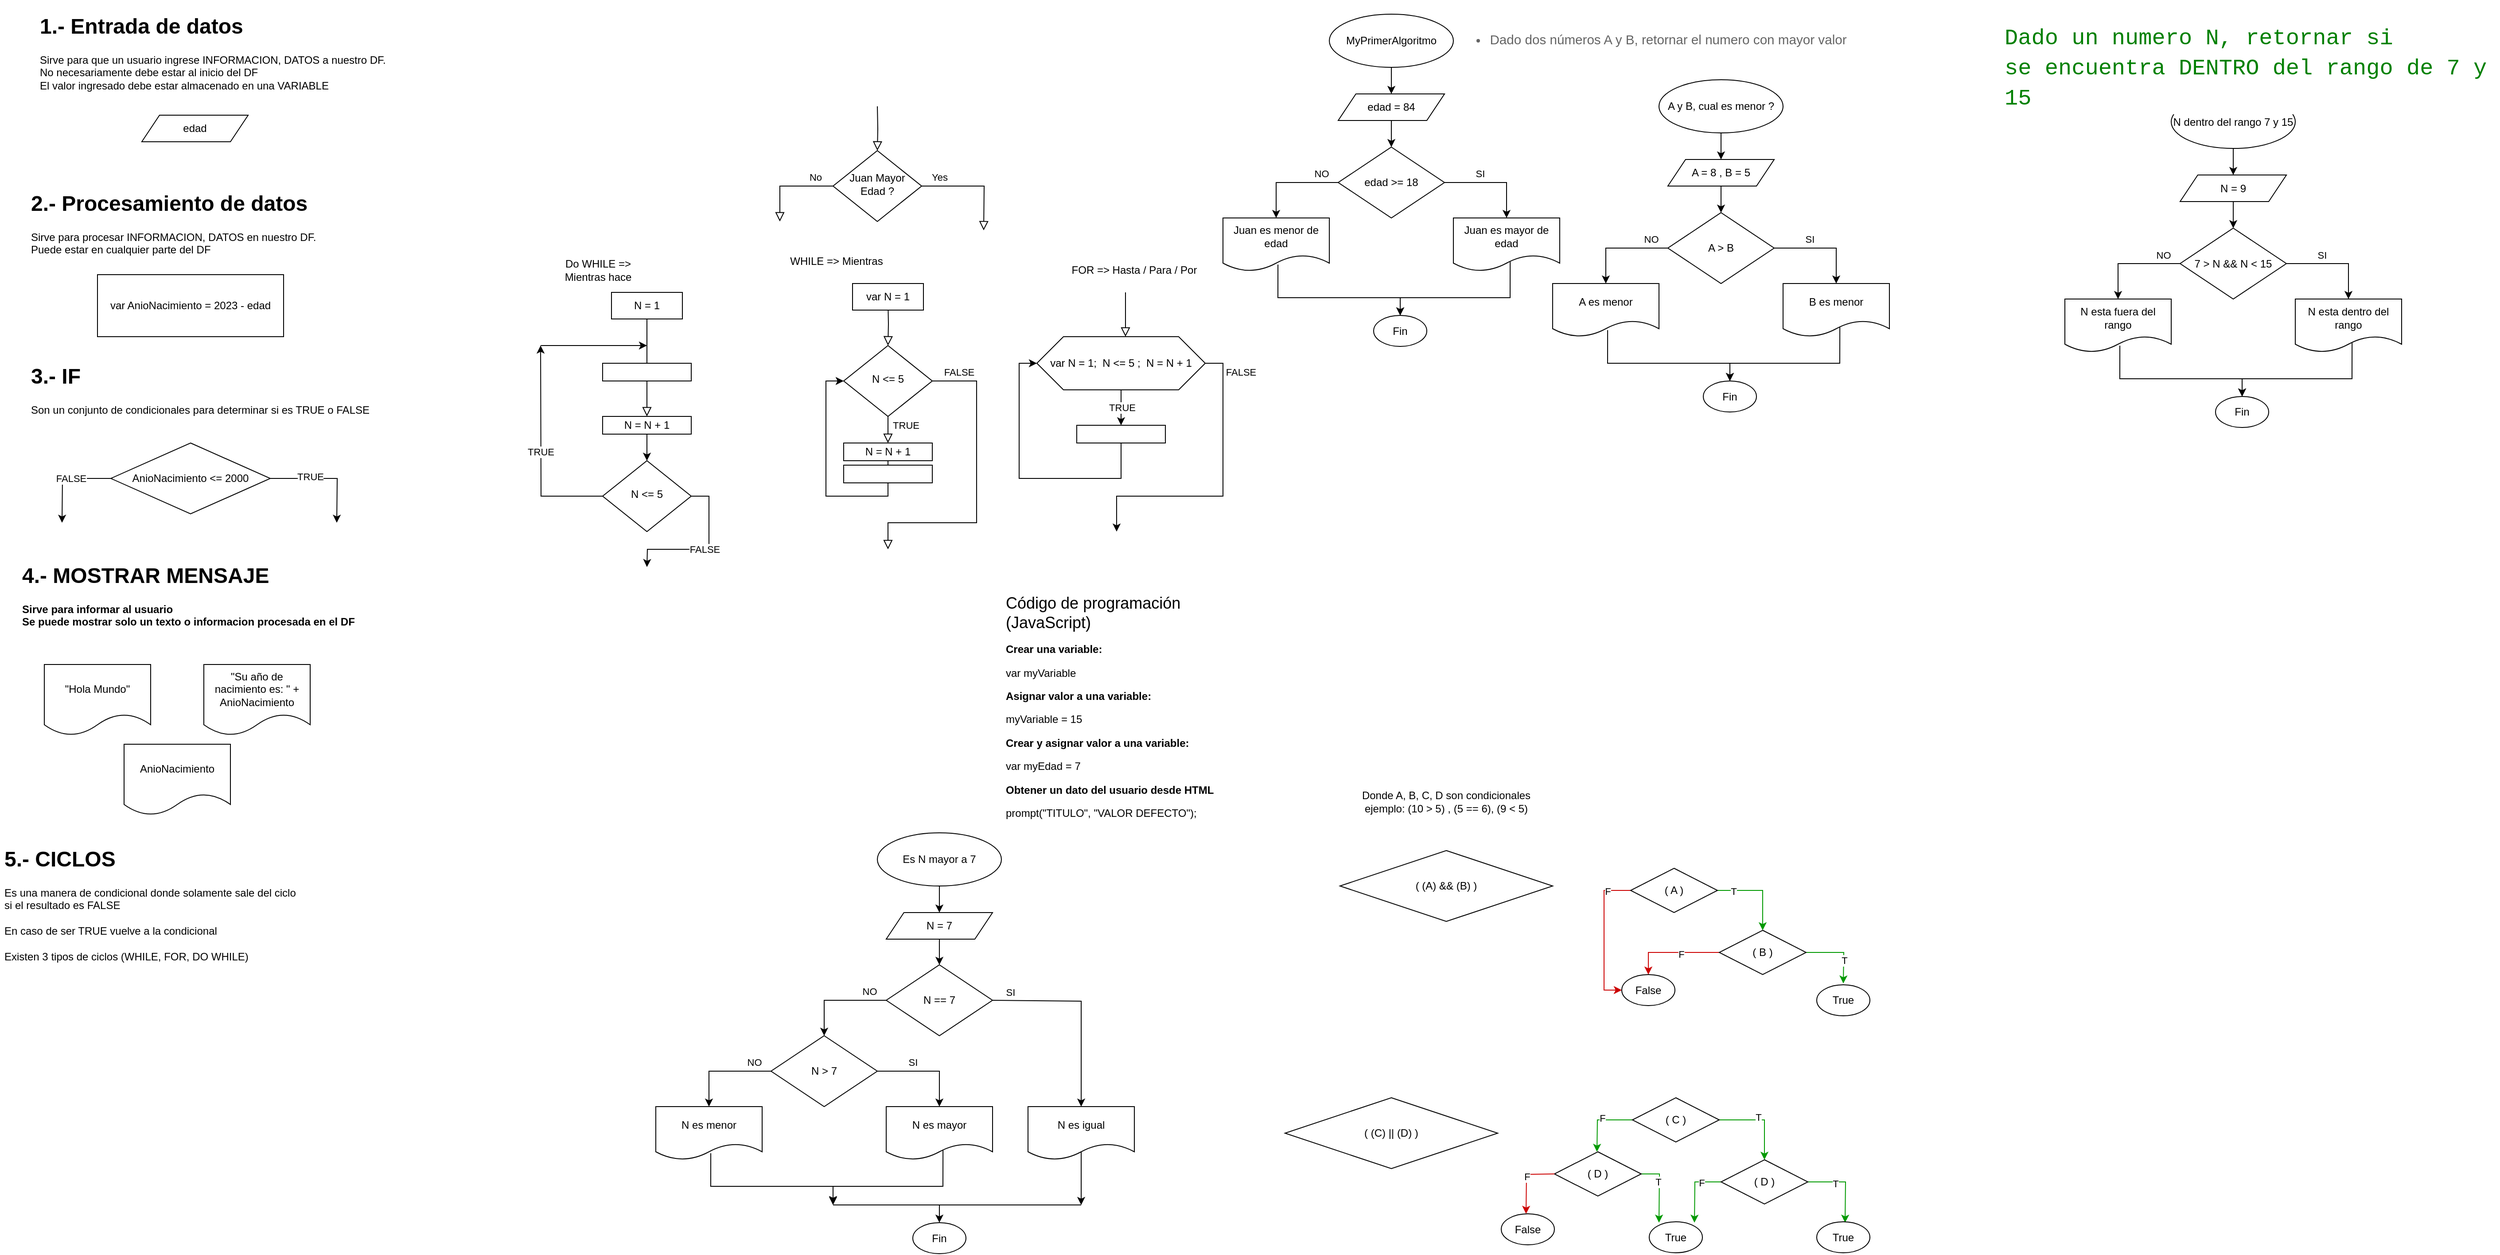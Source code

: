 <mxfile version="21.3.0" type="device">
  <diagram id="C5RBs43oDa-KdzZeNtuy" name="Page-1">
    <mxGraphModel dx="1510" dy="357" grid="1" gridSize="10" guides="1" tooltips="1" connect="1" arrows="1" fold="1" page="1" pageScale="1" pageWidth="827" pageHeight="1169" math="0" shadow="0">
      <root>
        <mxCell id="WIyWlLk6GJQsqaUBKTNV-0" />
        <mxCell id="WIyWlLk6GJQsqaUBKTNV-1" parent="WIyWlLk6GJQsqaUBKTNV-0" />
        <mxCell id="WIyWlLk6GJQsqaUBKTNV-2" value="" style="rounded=0;html=1;jettySize=auto;orthogonalLoop=1;fontSize=11;endArrow=block;endFill=0;endSize=8;strokeWidth=1;shadow=0;labelBackgroundColor=none;edgeStyle=orthogonalEdgeStyle;" parent="WIyWlLk6GJQsqaUBKTNV-1" target="WIyWlLk6GJQsqaUBKTNV-6" edge="1">
          <mxGeometry relative="1" as="geometry">
            <mxPoint x="220" y="120" as="sourcePoint" />
          </mxGeometry>
        </mxCell>
        <mxCell id="WIyWlLk6GJQsqaUBKTNV-4" value="Yes" style="rounded=0;html=1;jettySize=auto;orthogonalLoop=1;fontSize=11;endArrow=block;endFill=0;endSize=8;strokeWidth=1;shadow=0;labelBackgroundColor=none;edgeStyle=orthogonalEdgeStyle;exitX=1;exitY=0.5;exitDx=0;exitDy=0;" parent="WIyWlLk6GJQsqaUBKTNV-1" source="WIyWlLk6GJQsqaUBKTNV-6" edge="1">
          <mxGeometry x="-0.667" y="10" relative="1" as="geometry">
            <mxPoint as="offset" />
            <mxPoint x="340" y="260" as="targetPoint" />
          </mxGeometry>
        </mxCell>
        <mxCell id="WIyWlLk6GJQsqaUBKTNV-5" value="No" style="edgeStyle=orthogonalEdgeStyle;rounded=0;html=1;jettySize=auto;orthogonalLoop=1;fontSize=11;endArrow=block;endFill=0;endSize=8;strokeWidth=1;shadow=0;labelBackgroundColor=none;exitX=0;exitY=0.5;exitDx=0;exitDy=0;" parent="WIyWlLk6GJQsqaUBKTNV-1" source="WIyWlLk6GJQsqaUBKTNV-6" edge="1">
          <mxGeometry x="-0.6" y="-10" relative="1" as="geometry">
            <mxPoint as="offset" />
            <mxPoint x="110" y="250" as="targetPoint" />
            <Array as="points">
              <mxPoint x="110" y="210" />
            </Array>
          </mxGeometry>
        </mxCell>
        <mxCell id="WIyWlLk6GJQsqaUBKTNV-6" value="Juan Mayor Edad ?" style="rhombus;whiteSpace=wrap;html=1;shadow=0;fontFamily=Helvetica;fontSize=12;align=center;strokeWidth=1;spacing=6;spacingTop=-4;" parent="WIyWlLk6GJQsqaUBKTNV-1" vertex="1">
          <mxGeometry x="170" y="170" width="100" height="80" as="geometry" />
        </mxCell>
        <mxCell id="kqXpHvsoE8UMwP2wKko4-0" value="" style="rounded=0;html=1;jettySize=auto;orthogonalLoop=1;fontSize=11;endArrow=block;endFill=0;endSize=8;strokeWidth=1;shadow=0;labelBackgroundColor=none;edgeStyle=orthogonalEdgeStyle;" parent="WIyWlLk6GJQsqaUBKTNV-1" target="kqXpHvsoE8UMwP2wKko4-3" edge="1">
          <mxGeometry relative="1" as="geometry">
            <mxPoint x="232" y="340" as="sourcePoint" />
          </mxGeometry>
        </mxCell>
        <mxCell id="kqXpHvsoE8UMwP2wKko4-1" value="TRUE" style="rounded=0;html=1;jettySize=auto;orthogonalLoop=1;fontSize=11;endArrow=block;endFill=0;endSize=8;strokeWidth=1;shadow=0;labelBackgroundColor=none;edgeStyle=orthogonalEdgeStyle;exitX=0.5;exitY=1;exitDx=0;exitDy=0;" parent="WIyWlLk6GJQsqaUBKTNV-1" source="kqXpHvsoE8UMwP2wKko4-3" edge="1">
          <mxGeometry x="-0.333" y="20" relative="1" as="geometry">
            <mxPoint as="offset" />
            <mxPoint x="232" y="500" as="targetPoint" />
          </mxGeometry>
        </mxCell>
        <mxCell id="kqXpHvsoE8UMwP2wKko4-2" value="FALSE" style="edgeStyle=orthogonalEdgeStyle;rounded=0;html=1;jettySize=auto;orthogonalLoop=1;fontSize=11;endArrow=block;endFill=0;endSize=8;strokeWidth=1;shadow=0;labelBackgroundColor=none;exitX=1;exitY=0.5;exitDx=0;exitDy=0;" parent="WIyWlLk6GJQsqaUBKTNV-1" source="kqXpHvsoE8UMwP2wKko4-3" edge="1">
          <mxGeometry x="-0.824" y="10" relative="1" as="geometry">
            <mxPoint as="offset" />
            <mxPoint x="232" y="620" as="targetPoint" />
            <Array as="points">
              <mxPoint x="332" y="430" />
              <mxPoint x="332" y="590" />
            </Array>
          </mxGeometry>
        </mxCell>
        <mxCell id="kqXpHvsoE8UMwP2wKko4-3" value="N &amp;lt;= 5" style="rhombus;whiteSpace=wrap;html=1;shadow=0;fontFamily=Helvetica;fontSize=12;align=center;strokeWidth=1;spacing=6;spacingTop=-4;" parent="WIyWlLk6GJQsqaUBKTNV-1" vertex="1">
          <mxGeometry x="182" y="390" width="100" height="80" as="geometry" />
        </mxCell>
        <mxCell id="kqXpHvsoE8UMwP2wKko4-4" value="WHILE =&amp;gt; Mientras" style="text;html=1;strokeColor=none;fillColor=none;align=center;verticalAlign=middle;whiteSpace=wrap;rounded=0;" parent="WIyWlLk6GJQsqaUBKTNV-1" vertex="1">
          <mxGeometry x="119" y="280" width="110" height="30" as="geometry" />
        </mxCell>
        <mxCell id="kqXpHvsoE8UMwP2wKko4-5" value="var N = 1" style="rounded=0;whiteSpace=wrap;html=1;" parent="WIyWlLk6GJQsqaUBKTNV-1" vertex="1">
          <mxGeometry x="192" y="320" width="80" height="30" as="geometry" />
        </mxCell>
        <mxCell id="kqXpHvsoE8UMwP2wKko4-6" value="N = N + 1" style="rounded=0;whiteSpace=wrap;html=1;" parent="WIyWlLk6GJQsqaUBKTNV-1" vertex="1">
          <mxGeometry x="182" y="500" width="100" height="20" as="geometry" />
        </mxCell>
        <mxCell id="kqXpHvsoE8UMwP2wKko4-7" value="" style="endArrow=classic;html=1;rounded=0;entryX=0;entryY=0.5;entryDx=0;entryDy=0;exitX=0.5;exitY=1;exitDx=0;exitDy=0;" parent="WIyWlLk6GJQsqaUBKTNV-1" source="kqXpHvsoE8UMwP2wKko4-6" target="kqXpHvsoE8UMwP2wKko4-3" edge="1">
          <mxGeometry width="50" height="50" relative="1" as="geometry">
            <mxPoint x="112" y="490" as="sourcePoint" />
            <mxPoint x="162" y="440" as="targetPoint" />
            <Array as="points">
              <mxPoint x="232" y="560" />
              <mxPoint x="162" y="560" />
              <mxPoint x="162" y="430" />
            </Array>
          </mxGeometry>
        </mxCell>
        <mxCell id="eGexQ9hGrsoE49bzwN03-1" value="MyPrimerAlgoritmo" style="ellipse;whiteSpace=wrap;html=1;" parent="WIyWlLk6GJQsqaUBKTNV-1" vertex="1">
          <mxGeometry x="730" y="16" width="140" height="60" as="geometry" />
        </mxCell>
        <mxCell id="eGexQ9hGrsoE49bzwN03-2" value="Fin" style="ellipse;whiteSpace=wrap;html=1;" parent="WIyWlLk6GJQsqaUBKTNV-1" vertex="1">
          <mxGeometry x="780" y="356" width="60" height="35" as="geometry" />
        </mxCell>
        <mxCell id="eGexQ9hGrsoE49bzwN03-3" value="edad = 84" style="shape=parallelogram;perimeter=parallelogramPerimeter;whiteSpace=wrap;html=1;fixedSize=1;" parent="WIyWlLk6GJQsqaUBKTNV-1" vertex="1">
          <mxGeometry x="740" y="106" width="120" height="30" as="geometry" />
        </mxCell>
        <mxCell id="eGexQ9hGrsoE49bzwN03-4" value="edad &amp;gt;= 18" style="rhombus;whiteSpace=wrap;html=1;" parent="WIyWlLk6GJQsqaUBKTNV-1" vertex="1">
          <mxGeometry x="740" y="166" width="120" height="80" as="geometry" />
        </mxCell>
        <mxCell id="eGexQ9hGrsoE49bzwN03-5" value="Juan es mayor de edad" style="shape=document;whiteSpace=wrap;html=1;boundedLbl=1;" parent="WIyWlLk6GJQsqaUBKTNV-1" vertex="1">
          <mxGeometry x="870" y="246" width="120" height="60" as="geometry" />
        </mxCell>
        <mxCell id="eGexQ9hGrsoE49bzwN03-6" value="Juan es menor de edad" style="shape=document;whiteSpace=wrap;html=1;boundedLbl=1;" parent="WIyWlLk6GJQsqaUBKTNV-1" vertex="1">
          <mxGeometry x="610" y="246" width="120" height="60" as="geometry" />
        </mxCell>
        <mxCell id="eGexQ9hGrsoE49bzwN03-7" value="" style="endArrow=classic;html=1;rounded=0;exitX=0.5;exitY=1;exitDx=0;exitDy=0;entryX=0.5;entryY=0;entryDx=0;entryDy=0;" parent="WIyWlLk6GJQsqaUBKTNV-1" source="eGexQ9hGrsoE49bzwN03-1" target="eGexQ9hGrsoE49bzwN03-3" edge="1">
          <mxGeometry width="50" height="50" relative="1" as="geometry">
            <mxPoint x="780" y="206" as="sourcePoint" />
            <mxPoint x="830" y="156" as="targetPoint" />
          </mxGeometry>
        </mxCell>
        <mxCell id="eGexQ9hGrsoE49bzwN03-8" value="" style="endArrow=classic;html=1;rounded=0;exitX=0.5;exitY=1;exitDx=0;exitDy=0;entryX=0.5;entryY=0;entryDx=0;entryDy=0;" parent="WIyWlLk6GJQsqaUBKTNV-1" source="eGexQ9hGrsoE49bzwN03-3" target="eGexQ9hGrsoE49bzwN03-4" edge="1">
          <mxGeometry width="50" height="50" relative="1" as="geometry">
            <mxPoint x="790" y="146" as="sourcePoint" />
            <mxPoint x="790" y="176" as="targetPoint" />
          </mxGeometry>
        </mxCell>
        <mxCell id="eGexQ9hGrsoE49bzwN03-9" value="" style="endArrow=classic;html=1;rounded=0;exitX=1;exitY=0.5;exitDx=0;exitDy=0;entryX=0.5;entryY=0;entryDx=0;entryDy=0;" parent="WIyWlLk6GJQsqaUBKTNV-1" source="eGexQ9hGrsoE49bzwN03-4" target="eGexQ9hGrsoE49bzwN03-5" edge="1">
          <mxGeometry width="50" height="50" relative="1" as="geometry">
            <mxPoint x="810" y="146" as="sourcePoint" />
            <mxPoint x="810" y="176" as="targetPoint" />
            <Array as="points">
              <mxPoint x="930" y="206" />
            </Array>
          </mxGeometry>
        </mxCell>
        <mxCell id="eGexQ9hGrsoE49bzwN03-16" value="SI" style="edgeLabel;html=1;align=center;verticalAlign=middle;resizable=0;points=[];" parent="eGexQ9hGrsoE49bzwN03-9" vertex="1" connectable="0">
          <mxGeometry x="-0.161" y="3" relative="1" as="geometry">
            <mxPoint x="-6" y="-7" as="offset" />
          </mxGeometry>
        </mxCell>
        <mxCell id="eGexQ9hGrsoE49bzwN03-10" value="" style="endArrow=classic;html=1;rounded=0;exitX=0;exitY=0.5;exitDx=0;exitDy=0;entryX=0.5;entryY=0;entryDx=0;entryDy=0;" parent="WIyWlLk6GJQsqaUBKTNV-1" source="eGexQ9hGrsoE49bzwN03-4" target="eGexQ9hGrsoE49bzwN03-6" edge="1">
          <mxGeometry width="50" height="50" relative="1" as="geometry">
            <mxPoint x="870" y="216" as="sourcePoint" />
            <mxPoint x="940" y="256" as="targetPoint" />
            <Array as="points">
              <mxPoint x="670" y="206" />
            </Array>
          </mxGeometry>
        </mxCell>
        <mxCell id="eGexQ9hGrsoE49bzwN03-17" value="NO" style="edgeLabel;html=1;align=center;verticalAlign=middle;resizable=0;points=[];" parent="eGexQ9hGrsoE49bzwN03-10" vertex="1" connectable="0">
          <mxGeometry x="-0.551" y="-1" relative="1" as="geometry">
            <mxPoint x="5" y="-9" as="offset" />
          </mxGeometry>
        </mxCell>
        <mxCell id="eGexQ9hGrsoE49bzwN03-12" value="" style="endArrow=classic;html=1;rounded=0;exitX=0.534;exitY=0.821;exitDx=0;exitDy=0;entryX=0.5;entryY=0;entryDx=0;entryDy=0;exitPerimeter=0;" parent="WIyWlLk6GJQsqaUBKTNV-1" source="eGexQ9hGrsoE49bzwN03-5" target="eGexQ9hGrsoE49bzwN03-2" edge="1">
          <mxGeometry width="50" height="50" relative="1" as="geometry">
            <mxPoint x="810" y="146" as="sourcePoint" />
            <mxPoint x="810" y="176" as="targetPoint" />
            <Array as="points">
              <mxPoint x="934" y="336" />
              <mxPoint x="810" y="336" />
            </Array>
          </mxGeometry>
        </mxCell>
        <mxCell id="eGexQ9hGrsoE49bzwN03-13" value="" style="endArrow=classic;html=1;rounded=0;exitX=0.517;exitY=0.878;exitDx=0;exitDy=0;exitPerimeter=0;" parent="WIyWlLk6GJQsqaUBKTNV-1" source="eGexQ9hGrsoE49bzwN03-6" edge="1">
          <mxGeometry width="50" height="50" relative="1" as="geometry">
            <mxPoint x="944" y="305" as="sourcePoint" />
            <mxPoint x="810" y="356" as="targetPoint" />
            <Array as="points">
              <mxPoint x="672" y="336" />
              <mxPoint x="810" y="336" />
            </Array>
          </mxGeometry>
        </mxCell>
        <mxCell id="eGexQ9hGrsoE49bzwN03-15" value="&lt;h1&gt;&lt;/h1&gt;&lt;font style=&quot;font-size: 18px;&quot;&gt;Código de programación (JavaScript)&lt;/font&gt;&lt;p&gt;&lt;b&gt;Crear una variable:&amp;nbsp;&lt;/b&gt;&lt;/p&gt;&lt;p&gt;&lt;span style=&quot;&quot;&gt; &lt;/span&gt;var myVariable&lt;br&gt;&lt;/p&gt;&lt;p&gt;&lt;b&gt;Asignar valor a una variable:&lt;/b&gt;&lt;/p&gt;&lt;p&gt;&lt;span style=&quot;&quot;&gt; &lt;/span&gt;myVariable = 15&lt;br&gt;&lt;/p&gt;&lt;p&gt;&lt;b&gt;Crear y asignar valor a una variable:&lt;/b&gt;&lt;/p&gt;&lt;p&gt;&lt;span style=&quot;&quot;&gt; &lt;/span&gt;var myEdad = 7&lt;br&gt;&lt;/p&gt;&lt;p&gt;&lt;b&gt;Obtener un dato del usuario desde HTML&lt;/b&gt;&lt;/p&gt;&lt;p&gt;prompt(&quot;TITULO&quot;, &quot;VALOR DEFECTO&quot;);&lt;br&gt;&lt;/p&gt;&lt;p&gt;&lt;br&gt;&lt;/p&gt;" style="text;html=1;strokeColor=none;fillColor=none;spacing=5;spacingTop=-20;whiteSpace=wrap;overflow=hidden;rounded=0;" parent="WIyWlLk6GJQsqaUBKTNV-1" vertex="1">
          <mxGeometry x="360" y="665" width="290" height="270" as="geometry" />
        </mxCell>
        <mxCell id="oZXsOHt_ufVmkI2i7aqr-0" value="Es N mayor a 7" style="ellipse;whiteSpace=wrap;html=1;" parent="WIyWlLk6GJQsqaUBKTNV-1" vertex="1">
          <mxGeometry x="220" y="940" width="140" height="60" as="geometry" />
        </mxCell>
        <mxCell id="oZXsOHt_ufVmkI2i7aqr-1" value="Fin" style="ellipse;whiteSpace=wrap;html=1;" parent="WIyWlLk6GJQsqaUBKTNV-1" vertex="1">
          <mxGeometry x="260" y="1380" width="60" height="35" as="geometry" />
        </mxCell>
        <mxCell id="oZXsOHt_ufVmkI2i7aqr-2" value="N = 7" style="shape=parallelogram;perimeter=parallelogramPerimeter;whiteSpace=wrap;html=1;fixedSize=1;" parent="WIyWlLk6GJQsqaUBKTNV-1" vertex="1">
          <mxGeometry x="230" y="1030" width="120" height="30" as="geometry" />
        </mxCell>
        <mxCell id="oZXsOHt_ufVmkI2i7aqr-3" value="N &amp;gt; 7" style="rhombus;whiteSpace=wrap;html=1;" parent="WIyWlLk6GJQsqaUBKTNV-1" vertex="1">
          <mxGeometry x="100" y="1169" width="120" height="80" as="geometry" />
        </mxCell>
        <mxCell id="oZXsOHt_ufVmkI2i7aqr-4" value="N es mayor" style="shape=document;whiteSpace=wrap;html=1;boundedLbl=1;" parent="WIyWlLk6GJQsqaUBKTNV-1" vertex="1">
          <mxGeometry x="230" y="1249" width="120" height="60" as="geometry" />
        </mxCell>
        <mxCell id="oZXsOHt_ufVmkI2i7aqr-5" value="N es menor" style="shape=document;whiteSpace=wrap;html=1;boundedLbl=1;" parent="WIyWlLk6GJQsqaUBKTNV-1" vertex="1">
          <mxGeometry x="-30" y="1249" width="120" height="60" as="geometry" />
        </mxCell>
        <mxCell id="oZXsOHt_ufVmkI2i7aqr-6" value="" style="endArrow=classic;html=1;rounded=0;exitX=0.5;exitY=1;exitDx=0;exitDy=0;entryX=0.5;entryY=0;entryDx=0;entryDy=0;" parent="WIyWlLk6GJQsqaUBKTNV-1" source="oZXsOHt_ufVmkI2i7aqr-0" target="oZXsOHt_ufVmkI2i7aqr-2" edge="1">
          <mxGeometry width="50" height="50" relative="1" as="geometry">
            <mxPoint x="270" y="1130" as="sourcePoint" />
            <mxPoint x="320" y="1080" as="targetPoint" />
          </mxGeometry>
        </mxCell>
        <mxCell id="oZXsOHt_ufVmkI2i7aqr-7" value="" style="endArrow=classic;html=1;rounded=0;exitX=0.5;exitY=1;exitDx=0;exitDy=0;entryX=0.5;entryY=0;entryDx=0;entryDy=0;" parent="WIyWlLk6GJQsqaUBKTNV-1" source="oZXsOHt_ufVmkI2i7aqr-2" target="oZXsOHt_ufVmkI2i7aqr-17" edge="1">
          <mxGeometry width="50" height="50" relative="1" as="geometry">
            <mxPoint x="280" y="1070" as="sourcePoint" />
            <mxPoint x="280" y="1100" as="targetPoint" />
          </mxGeometry>
        </mxCell>
        <mxCell id="oZXsOHt_ufVmkI2i7aqr-8" value="" style="endArrow=classic;html=1;rounded=0;exitX=1;exitY=0.5;exitDx=0;exitDy=0;entryX=0.5;entryY=0;entryDx=0;entryDy=0;" parent="WIyWlLk6GJQsqaUBKTNV-1" source="oZXsOHt_ufVmkI2i7aqr-3" target="oZXsOHt_ufVmkI2i7aqr-4" edge="1">
          <mxGeometry width="50" height="50" relative="1" as="geometry">
            <mxPoint x="170" y="1149" as="sourcePoint" />
            <mxPoint x="170" y="1179" as="targetPoint" />
            <Array as="points">
              <mxPoint x="290" y="1209" />
            </Array>
          </mxGeometry>
        </mxCell>
        <mxCell id="oZXsOHt_ufVmkI2i7aqr-9" value="SI" style="edgeLabel;html=1;align=center;verticalAlign=middle;resizable=0;points=[];" parent="oZXsOHt_ufVmkI2i7aqr-8" vertex="1" connectable="0">
          <mxGeometry x="-0.161" y="3" relative="1" as="geometry">
            <mxPoint x="-6" y="-7" as="offset" />
          </mxGeometry>
        </mxCell>
        <mxCell id="oZXsOHt_ufVmkI2i7aqr-10" value="" style="endArrow=classic;html=1;rounded=0;exitX=0;exitY=0.5;exitDx=0;exitDy=0;entryX=0.5;entryY=0;entryDx=0;entryDy=0;" parent="WIyWlLk6GJQsqaUBKTNV-1" source="oZXsOHt_ufVmkI2i7aqr-3" target="oZXsOHt_ufVmkI2i7aqr-5" edge="1">
          <mxGeometry width="50" height="50" relative="1" as="geometry">
            <mxPoint x="230" y="1219" as="sourcePoint" />
            <mxPoint x="300" y="1259" as="targetPoint" />
            <Array as="points">
              <mxPoint x="30" y="1209" />
            </Array>
          </mxGeometry>
        </mxCell>
        <mxCell id="oZXsOHt_ufVmkI2i7aqr-11" value="NO" style="edgeLabel;html=1;align=center;verticalAlign=middle;resizable=0;points=[];" parent="oZXsOHt_ufVmkI2i7aqr-10" vertex="1" connectable="0">
          <mxGeometry x="-0.551" y="-1" relative="1" as="geometry">
            <mxPoint x="5" y="-9" as="offset" />
          </mxGeometry>
        </mxCell>
        <mxCell id="oZXsOHt_ufVmkI2i7aqr-12" value="" style="endArrow=classic;html=1;rounded=0;exitX=0.534;exitY=0.821;exitDx=0;exitDy=0;exitPerimeter=0;" parent="WIyWlLk6GJQsqaUBKTNV-1" source="oZXsOHt_ufVmkI2i7aqr-4" edge="1">
          <mxGeometry width="50" height="50" relative="1" as="geometry">
            <mxPoint x="170" y="1149" as="sourcePoint" />
            <mxPoint x="170" y="1360" as="targetPoint" />
            <Array as="points">
              <mxPoint x="294" y="1339" />
              <mxPoint x="170" y="1339" />
            </Array>
          </mxGeometry>
        </mxCell>
        <mxCell id="oZXsOHt_ufVmkI2i7aqr-13" value="" style="endArrow=classic;html=1;rounded=0;exitX=0.517;exitY=0.878;exitDx=0;exitDy=0;exitPerimeter=0;" parent="WIyWlLk6GJQsqaUBKTNV-1" source="oZXsOHt_ufVmkI2i7aqr-5" edge="1">
          <mxGeometry width="50" height="50" relative="1" as="geometry">
            <mxPoint x="304" y="1308" as="sourcePoint" />
            <mxPoint x="170" y="1359" as="targetPoint" />
            <Array as="points">
              <mxPoint x="32" y="1339" />
              <mxPoint x="170" y="1339" />
            </Array>
          </mxGeometry>
        </mxCell>
        <mxCell id="oZXsOHt_ufVmkI2i7aqr-17" value="N == 7" style="rhombus;whiteSpace=wrap;html=1;" parent="WIyWlLk6GJQsqaUBKTNV-1" vertex="1">
          <mxGeometry x="230" y="1089" width="120" height="80" as="geometry" />
        </mxCell>
        <mxCell id="oZXsOHt_ufVmkI2i7aqr-18" value="" style="endArrow=classic;html=1;rounded=0;exitX=1;exitY=0.5;exitDx=0;exitDy=0;entryX=0.5;entryY=0;entryDx=0;entryDy=0;" parent="WIyWlLk6GJQsqaUBKTNV-1" source="oZXsOHt_ufVmkI2i7aqr-17" target="oZXsOHt_ufVmkI2i7aqr-22" edge="1">
          <mxGeometry width="50" height="50" relative="1" as="geometry">
            <mxPoint x="300" y="1069" as="sourcePoint" />
            <mxPoint x="430" y="1150" as="targetPoint" />
            <Array as="points">
              <mxPoint x="450" y="1130" />
            </Array>
          </mxGeometry>
        </mxCell>
        <mxCell id="oZXsOHt_ufVmkI2i7aqr-19" value="SI" style="edgeLabel;html=1;align=center;verticalAlign=middle;resizable=0;points=[];" parent="oZXsOHt_ufVmkI2i7aqr-18" vertex="1" connectable="0">
          <mxGeometry x="-0.161" y="3" relative="1" as="geometry">
            <mxPoint x="-72" y="-7" as="offset" />
          </mxGeometry>
        </mxCell>
        <mxCell id="oZXsOHt_ufVmkI2i7aqr-20" value="" style="endArrow=classic;html=1;rounded=0;exitX=0;exitY=0.5;exitDx=0;exitDy=0;entryX=0.5;entryY=0;entryDx=0;entryDy=0;" parent="WIyWlLk6GJQsqaUBKTNV-1" source="oZXsOHt_ufVmkI2i7aqr-17" target="oZXsOHt_ufVmkI2i7aqr-3" edge="1">
          <mxGeometry width="50" height="50" relative="1" as="geometry">
            <mxPoint x="360" y="1139" as="sourcePoint" />
            <mxPoint x="160" y="1169" as="targetPoint" />
            <Array as="points">
              <mxPoint x="160" y="1129" />
            </Array>
          </mxGeometry>
        </mxCell>
        <mxCell id="oZXsOHt_ufVmkI2i7aqr-21" value="NO" style="edgeLabel;html=1;align=center;verticalAlign=middle;resizable=0;points=[];" parent="oZXsOHt_ufVmkI2i7aqr-20" vertex="1" connectable="0">
          <mxGeometry x="-0.551" y="-1" relative="1" as="geometry">
            <mxPoint x="5" y="-9" as="offset" />
          </mxGeometry>
        </mxCell>
        <mxCell id="oZXsOHt_ufVmkI2i7aqr-22" value="N es igual" style="shape=document;whiteSpace=wrap;html=1;boundedLbl=1;" parent="WIyWlLk6GJQsqaUBKTNV-1" vertex="1">
          <mxGeometry x="390" y="1249" width="120" height="60" as="geometry" />
        </mxCell>
        <mxCell id="oZXsOHt_ufVmkI2i7aqr-23" value="" style="endArrow=classic;html=1;rounded=0;" parent="WIyWlLk6GJQsqaUBKTNV-1" edge="1">
          <mxGeometry width="50" height="50" relative="1" as="geometry">
            <mxPoint x="450" y="1300" as="sourcePoint" />
            <mxPoint x="450" y="1360" as="targetPoint" />
          </mxGeometry>
        </mxCell>
        <mxCell id="oZXsOHt_ufVmkI2i7aqr-24" value="" style="endArrow=classic;html=1;rounded=0;entryX=0.5;entryY=0;entryDx=0;entryDy=0;" parent="WIyWlLk6GJQsqaUBKTNV-1" target="oZXsOHt_ufVmkI2i7aqr-1" edge="1">
          <mxGeometry width="50" height="50" relative="1" as="geometry">
            <mxPoint x="290" y="1360" as="sourcePoint" />
            <mxPoint x="400" y="1270" as="targetPoint" />
          </mxGeometry>
        </mxCell>
        <mxCell id="oZXsOHt_ufVmkI2i7aqr-25" value="" style="endArrow=none;html=1;rounded=0;" parent="WIyWlLk6GJQsqaUBKTNV-1" edge="1">
          <mxGeometry width="50" height="50" relative="1" as="geometry">
            <mxPoint x="170" y="1360" as="sourcePoint" />
            <mxPoint x="450" y="1360" as="targetPoint" />
          </mxGeometry>
        </mxCell>
        <mxCell id="oZXsOHt_ufVmkI2i7aqr-26" value="&lt;ul style=&quot;box-sizing: border-box; margin-top: 0px; margin-bottom: 1rem; padding-left: 1rem; margin-inline-start: 0.2rem; color: rgb(101, 101, 101); font-family: &amp;quot;Century Gothic&amp;quot;, Arial, Helvetica, sans-serif; font-size: 14.829px; font-style: normal; font-variant-ligatures: normal; font-variant-caps: normal; font-weight: 400; letter-spacing: normal; orphans: 2; text-align: left; text-indent: 0px; text-transform: none; widows: 2; word-spacing: 0px; -webkit-text-stroke-width: 0px; background-color: rgb(255, 255, 255); text-decoration-thickness: initial; text-decoration-style: initial; text-decoration-color: initial;&quot; id=&quot;yui_3_17_2_1_1683240834275_38&quot;&gt;&lt;li style=&quot;box-sizing: border-box;&quot;&gt;Dado dos números A y B, retornar el numero con mayor valor&lt;/li&gt;&lt;/ul&gt;" style="text;whiteSpace=wrap;html=1;" parent="WIyWlLk6GJQsqaUBKTNV-1" vertex="1">
          <mxGeometry x="890" y="30" width="490" height="60" as="geometry" />
        </mxCell>
        <mxCell id="oZXsOHt_ufVmkI2i7aqr-27" value="A y B, cual es menor ?" style="ellipse;whiteSpace=wrap;html=1;" parent="WIyWlLk6GJQsqaUBKTNV-1" vertex="1">
          <mxGeometry x="1102" y="90" width="140" height="60" as="geometry" />
        </mxCell>
        <mxCell id="oZXsOHt_ufVmkI2i7aqr-28" value="Fin" style="ellipse;whiteSpace=wrap;html=1;" parent="WIyWlLk6GJQsqaUBKTNV-1" vertex="1">
          <mxGeometry x="1152" y="430" width="60" height="35" as="geometry" />
        </mxCell>
        <mxCell id="oZXsOHt_ufVmkI2i7aqr-29" value="A = 8 , B = 5" style="shape=parallelogram;perimeter=parallelogramPerimeter;whiteSpace=wrap;html=1;fixedSize=1;" parent="WIyWlLk6GJQsqaUBKTNV-1" vertex="1">
          <mxGeometry x="1112" y="180" width="120" height="30" as="geometry" />
        </mxCell>
        <mxCell id="oZXsOHt_ufVmkI2i7aqr-30" value="A &amp;gt; B" style="rhombus;whiteSpace=wrap;html=1;" parent="WIyWlLk6GJQsqaUBKTNV-1" vertex="1">
          <mxGeometry x="1112" y="240" width="120" height="80" as="geometry" />
        </mxCell>
        <mxCell id="oZXsOHt_ufVmkI2i7aqr-31" value="B es menor" style="shape=document;whiteSpace=wrap;html=1;boundedLbl=1;" parent="WIyWlLk6GJQsqaUBKTNV-1" vertex="1">
          <mxGeometry x="1242" y="320" width="120" height="60" as="geometry" />
        </mxCell>
        <mxCell id="oZXsOHt_ufVmkI2i7aqr-32" value="A es menor" style="shape=document;whiteSpace=wrap;html=1;boundedLbl=1;" parent="WIyWlLk6GJQsqaUBKTNV-1" vertex="1">
          <mxGeometry x="982" y="320" width="120" height="60" as="geometry" />
        </mxCell>
        <mxCell id="oZXsOHt_ufVmkI2i7aqr-33" value="" style="endArrow=classic;html=1;rounded=0;exitX=0.5;exitY=1;exitDx=0;exitDy=0;entryX=0.5;entryY=0;entryDx=0;entryDy=0;" parent="WIyWlLk6GJQsqaUBKTNV-1" source="oZXsOHt_ufVmkI2i7aqr-27" target="oZXsOHt_ufVmkI2i7aqr-29" edge="1">
          <mxGeometry width="50" height="50" relative="1" as="geometry">
            <mxPoint x="1152" y="280" as="sourcePoint" />
            <mxPoint x="1202" y="230" as="targetPoint" />
          </mxGeometry>
        </mxCell>
        <mxCell id="oZXsOHt_ufVmkI2i7aqr-34" value="" style="endArrow=classic;html=1;rounded=0;exitX=0.5;exitY=1;exitDx=0;exitDy=0;entryX=0.5;entryY=0;entryDx=0;entryDy=0;" parent="WIyWlLk6GJQsqaUBKTNV-1" source="oZXsOHt_ufVmkI2i7aqr-29" target="oZXsOHt_ufVmkI2i7aqr-30" edge="1">
          <mxGeometry width="50" height="50" relative="1" as="geometry">
            <mxPoint x="1162" y="220" as="sourcePoint" />
            <mxPoint x="1162" y="250" as="targetPoint" />
          </mxGeometry>
        </mxCell>
        <mxCell id="oZXsOHt_ufVmkI2i7aqr-35" value="" style="endArrow=classic;html=1;rounded=0;exitX=1;exitY=0.5;exitDx=0;exitDy=0;entryX=0.5;entryY=0;entryDx=0;entryDy=0;" parent="WIyWlLk6GJQsqaUBKTNV-1" source="oZXsOHt_ufVmkI2i7aqr-30" target="oZXsOHt_ufVmkI2i7aqr-31" edge="1">
          <mxGeometry width="50" height="50" relative="1" as="geometry">
            <mxPoint x="1182" y="220" as="sourcePoint" />
            <mxPoint x="1182" y="250" as="targetPoint" />
            <Array as="points">
              <mxPoint x="1302" y="280" />
            </Array>
          </mxGeometry>
        </mxCell>
        <mxCell id="oZXsOHt_ufVmkI2i7aqr-36" value="SI" style="edgeLabel;html=1;align=center;verticalAlign=middle;resizable=0;points=[];" parent="oZXsOHt_ufVmkI2i7aqr-35" vertex="1" connectable="0">
          <mxGeometry x="-0.161" y="3" relative="1" as="geometry">
            <mxPoint x="-6" y="-7" as="offset" />
          </mxGeometry>
        </mxCell>
        <mxCell id="oZXsOHt_ufVmkI2i7aqr-37" value="" style="endArrow=classic;html=1;rounded=0;exitX=0;exitY=0.5;exitDx=0;exitDy=0;entryX=0.5;entryY=0;entryDx=0;entryDy=0;" parent="WIyWlLk6GJQsqaUBKTNV-1" source="oZXsOHt_ufVmkI2i7aqr-30" target="oZXsOHt_ufVmkI2i7aqr-32" edge="1">
          <mxGeometry width="50" height="50" relative="1" as="geometry">
            <mxPoint x="1242" y="290" as="sourcePoint" />
            <mxPoint x="1312" y="330" as="targetPoint" />
            <Array as="points">
              <mxPoint x="1042" y="280" />
            </Array>
          </mxGeometry>
        </mxCell>
        <mxCell id="oZXsOHt_ufVmkI2i7aqr-38" value="NO" style="edgeLabel;html=1;align=center;verticalAlign=middle;resizable=0;points=[];" parent="oZXsOHt_ufVmkI2i7aqr-37" vertex="1" connectable="0">
          <mxGeometry x="-0.551" y="-1" relative="1" as="geometry">
            <mxPoint x="5" y="-9" as="offset" />
          </mxGeometry>
        </mxCell>
        <mxCell id="oZXsOHt_ufVmkI2i7aqr-39" value="" style="endArrow=classic;html=1;rounded=0;exitX=0.534;exitY=0.821;exitDx=0;exitDy=0;entryX=0.5;entryY=0;entryDx=0;entryDy=0;exitPerimeter=0;" parent="WIyWlLk6GJQsqaUBKTNV-1" source="oZXsOHt_ufVmkI2i7aqr-31" target="oZXsOHt_ufVmkI2i7aqr-28" edge="1">
          <mxGeometry width="50" height="50" relative="1" as="geometry">
            <mxPoint x="1182" y="220" as="sourcePoint" />
            <mxPoint x="1182" y="250" as="targetPoint" />
            <Array as="points">
              <mxPoint x="1306" y="410" />
              <mxPoint x="1182" y="410" />
            </Array>
          </mxGeometry>
        </mxCell>
        <mxCell id="oZXsOHt_ufVmkI2i7aqr-40" value="" style="endArrow=classic;html=1;rounded=0;exitX=0.517;exitY=0.878;exitDx=0;exitDy=0;exitPerimeter=0;" parent="WIyWlLk6GJQsqaUBKTNV-1" source="oZXsOHt_ufVmkI2i7aqr-32" edge="1">
          <mxGeometry width="50" height="50" relative="1" as="geometry">
            <mxPoint x="1316" y="379" as="sourcePoint" />
            <mxPoint x="1182" y="430" as="targetPoint" />
            <Array as="points">
              <mxPoint x="1044" y="410" />
              <mxPoint x="1182" y="410" />
            </Array>
          </mxGeometry>
        </mxCell>
        <mxCell id="oZXsOHt_ufVmkI2i7aqr-41" value="N dentro del rango 7 y 15" style="ellipse;whiteSpace=wrap;html=1;" parent="WIyWlLk6GJQsqaUBKTNV-1" vertex="1">
          <mxGeometry x="1680" y="107.5" width="140" height="60" as="geometry" />
        </mxCell>
        <mxCell id="oZXsOHt_ufVmkI2i7aqr-42" value="Fin" style="ellipse;whiteSpace=wrap;html=1;" parent="WIyWlLk6GJQsqaUBKTNV-1" vertex="1">
          <mxGeometry x="1730" y="447.5" width="60" height="35" as="geometry" />
        </mxCell>
        <mxCell id="oZXsOHt_ufVmkI2i7aqr-43" value="N = 9" style="shape=parallelogram;perimeter=parallelogramPerimeter;whiteSpace=wrap;html=1;fixedSize=1;" parent="WIyWlLk6GJQsqaUBKTNV-1" vertex="1">
          <mxGeometry x="1690" y="197.5" width="120" height="30" as="geometry" />
        </mxCell>
        <mxCell id="oZXsOHt_ufVmkI2i7aqr-44" value="7 &amp;gt; N &amp;amp;&amp;amp; N &amp;lt; 15" style="rhombus;whiteSpace=wrap;html=1;" parent="WIyWlLk6GJQsqaUBKTNV-1" vertex="1">
          <mxGeometry x="1690" y="257.5" width="120" height="80" as="geometry" />
        </mxCell>
        <mxCell id="oZXsOHt_ufVmkI2i7aqr-45" value="N esta dentro del rango" style="shape=document;whiteSpace=wrap;html=1;boundedLbl=1;" parent="WIyWlLk6GJQsqaUBKTNV-1" vertex="1">
          <mxGeometry x="1820" y="337.5" width="120" height="60" as="geometry" />
        </mxCell>
        <mxCell id="oZXsOHt_ufVmkI2i7aqr-46" value="N esta fuera del rango" style="shape=document;whiteSpace=wrap;html=1;boundedLbl=1;" parent="WIyWlLk6GJQsqaUBKTNV-1" vertex="1">
          <mxGeometry x="1560" y="337.5" width="120" height="60" as="geometry" />
        </mxCell>
        <mxCell id="oZXsOHt_ufVmkI2i7aqr-47" value="" style="endArrow=classic;html=1;rounded=0;exitX=0.5;exitY=1;exitDx=0;exitDy=0;entryX=0.5;entryY=0;entryDx=0;entryDy=0;" parent="WIyWlLk6GJQsqaUBKTNV-1" source="oZXsOHt_ufVmkI2i7aqr-41" target="oZXsOHt_ufVmkI2i7aqr-43" edge="1">
          <mxGeometry width="50" height="50" relative="1" as="geometry">
            <mxPoint x="1730" y="297.5" as="sourcePoint" />
            <mxPoint x="1780" y="247.5" as="targetPoint" />
          </mxGeometry>
        </mxCell>
        <mxCell id="oZXsOHt_ufVmkI2i7aqr-48" value="" style="endArrow=classic;html=1;rounded=0;exitX=0.5;exitY=1;exitDx=0;exitDy=0;entryX=0.5;entryY=0;entryDx=0;entryDy=0;" parent="WIyWlLk6GJQsqaUBKTNV-1" source="oZXsOHt_ufVmkI2i7aqr-43" target="oZXsOHt_ufVmkI2i7aqr-44" edge="1">
          <mxGeometry width="50" height="50" relative="1" as="geometry">
            <mxPoint x="1740" y="237.5" as="sourcePoint" />
            <mxPoint x="1740" y="267.5" as="targetPoint" />
          </mxGeometry>
        </mxCell>
        <mxCell id="oZXsOHt_ufVmkI2i7aqr-49" value="" style="endArrow=classic;html=1;rounded=0;exitX=1;exitY=0.5;exitDx=0;exitDy=0;entryX=0.5;entryY=0;entryDx=0;entryDy=0;" parent="WIyWlLk6GJQsqaUBKTNV-1" source="oZXsOHt_ufVmkI2i7aqr-44" target="oZXsOHt_ufVmkI2i7aqr-45" edge="1">
          <mxGeometry width="50" height="50" relative="1" as="geometry">
            <mxPoint x="1760" y="237.5" as="sourcePoint" />
            <mxPoint x="1760" y="267.5" as="targetPoint" />
            <Array as="points">
              <mxPoint x="1880" y="297.5" />
            </Array>
          </mxGeometry>
        </mxCell>
        <mxCell id="oZXsOHt_ufVmkI2i7aqr-50" value="SI" style="edgeLabel;html=1;align=center;verticalAlign=middle;resizable=0;points=[];" parent="oZXsOHt_ufVmkI2i7aqr-49" vertex="1" connectable="0">
          <mxGeometry x="-0.161" y="3" relative="1" as="geometry">
            <mxPoint x="-6" y="-7" as="offset" />
          </mxGeometry>
        </mxCell>
        <mxCell id="oZXsOHt_ufVmkI2i7aqr-51" value="" style="endArrow=classic;html=1;rounded=0;exitX=0;exitY=0.5;exitDx=0;exitDy=0;entryX=0.5;entryY=0;entryDx=0;entryDy=0;" parent="WIyWlLk6GJQsqaUBKTNV-1" source="oZXsOHt_ufVmkI2i7aqr-44" target="oZXsOHt_ufVmkI2i7aqr-46" edge="1">
          <mxGeometry width="50" height="50" relative="1" as="geometry">
            <mxPoint x="1820" y="307.5" as="sourcePoint" />
            <mxPoint x="1890" y="347.5" as="targetPoint" />
            <Array as="points">
              <mxPoint x="1620" y="297.5" />
            </Array>
          </mxGeometry>
        </mxCell>
        <mxCell id="oZXsOHt_ufVmkI2i7aqr-52" value="NO" style="edgeLabel;html=1;align=center;verticalAlign=middle;resizable=0;points=[];" parent="oZXsOHt_ufVmkI2i7aqr-51" vertex="1" connectable="0">
          <mxGeometry x="-0.551" y="-1" relative="1" as="geometry">
            <mxPoint x="5" y="-9" as="offset" />
          </mxGeometry>
        </mxCell>
        <mxCell id="oZXsOHt_ufVmkI2i7aqr-53" value="" style="endArrow=classic;html=1;rounded=0;exitX=0.534;exitY=0.821;exitDx=0;exitDy=0;entryX=0.5;entryY=0;entryDx=0;entryDy=0;exitPerimeter=0;" parent="WIyWlLk6GJQsqaUBKTNV-1" source="oZXsOHt_ufVmkI2i7aqr-45" target="oZXsOHt_ufVmkI2i7aqr-42" edge="1">
          <mxGeometry width="50" height="50" relative="1" as="geometry">
            <mxPoint x="1760" y="237.5" as="sourcePoint" />
            <mxPoint x="1760" y="267.5" as="targetPoint" />
            <Array as="points">
              <mxPoint x="1884" y="427.5" />
              <mxPoint x="1760" y="427.5" />
            </Array>
          </mxGeometry>
        </mxCell>
        <mxCell id="oZXsOHt_ufVmkI2i7aqr-54" value="" style="endArrow=classic;html=1;rounded=0;exitX=0.517;exitY=0.878;exitDx=0;exitDy=0;exitPerimeter=0;" parent="WIyWlLk6GJQsqaUBKTNV-1" source="oZXsOHt_ufVmkI2i7aqr-46" edge="1">
          <mxGeometry width="50" height="50" relative="1" as="geometry">
            <mxPoint x="1894" y="396.5" as="sourcePoint" />
            <mxPoint x="1760" y="447.5" as="targetPoint" />
            <Array as="points">
              <mxPoint x="1622" y="427.5" />
              <mxPoint x="1760" y="427.5" />
            </Array>
          </mxGeometry>
        </mxCell>
        <mxCell id="oZXsOHt_ufVmkI2i7aqr-55" value="&lt;div style=&quot;color: rgb(0, 0, 0); background-color: rgb(255, 255, 255); font-family: Consolas, &amp;quot;Courier New&amp;quot;, monospace; font-weight: normal; font-size: 25.2px; line-height: 34px;&quot;&gt;&lt;div&gt;&lt;span style=&quot;color: #008000;&quot;&gt;Dado un numero N, retornar si se&amp;nbsp;&lt;/span&gt;&lt;span style=&quot;color: rgb(0, 128, 0); font-size: 25.2px;&quot;&gt;encuentra DENTRO del rango de 7 y 15&lt;/span&gt;&lt;/div&gt;&lt;/div&gt;" style="text;whiteSpace=wrap;html=1;" parent="WIyWlLk6GJQsqaUBKTNV-1" vertex="1">
          <mxGeometry x="1490" y="20" width="560" height="80" as="geometry" />
        </mxCell>
        <mxCell id="U5kUhF7XuoS0xbTIa2uA-0" value="( (A) &amp;amp;&amp;amp; (B) )" style="rhombus;whiteSpace=wrap;html=1;" parent="WIyWlLk6GJQsqaUBKTNV-1" vertex="1">
          <mxGeometry x="742" y="960" width="240" height="80" as="geometry" />
        </mxCell>
        <mxCell id="U5kUhF7XuoS0xbTIa2uA-1" value="Donde A, B, C, D son condicionales ejemplo: (10 &amp;gt; 5) , (5 == 6), (9 &amp;lt; 5)" style="text;html=1;strokeColor=none;fillColor=none;align=center;verticalAlign=middle;whiteSpace=wrap;rounded=0;" parent="WIyWlLk6GJQsqaUBKTNV-1" vertex="1">
          <mxGeometry x="752" y="890" width="220" height="30" as="geometry" />
        </mxCell>
        <mxCell id="U5kUhF7XuoS0xbTIa2uA-4" style="edgeStyle=orthogonalEdgeStyle;rounded=0;orthogonalLoop=1;jettySize=auto;html=1;entryX=0.5;entryY=0;entryDx=0;entryDy=0;strokeColor=#009900;" parent="WIyWlLk6GJQsqaUBKTNV-1" source="U5kUhF7XuoS0xbTIa2uA-2" target="U5kUhF7XuoS0xbTIa2uA-3" edge="1">
          <mxGeometry relative="1" as="geometry" />
        </mxCell>
        <mxCell id="U5kUhF7XuoS0xbTIa2uA-16" value="T" style="edgeLabel;html=1;align=center;verticalAlign=middle;resizable=0;points=[];" parent="U5kUhF7XuoS0xbTIa2uA-4" vertex="1" connectable="0">
          <mxGeometry x="-0.628" y="-1" relative="1" as="geometry">
            <mxPoint as="offset" />
          </mxGeometry>
        </mxCell>
        <mxCell id="U5kUhF7XuoS0xbTIa2uA-18" style="edgeStyle=orthogonalEdgeStyle;rounded=0;orthogonalLoop=1;jettySize=auto;html=1;strokeColor=#CC0000;exitX=0;exitY=0.5;exitDx=0;exitDy=0;entryX=0;entryY=0.5;entryDx=0;entryDy=0;" parent="WIyWlLk6GJQsqaUBKTNV-1" source="U5kUhF7XuoS0xbTIa2uA-2" target="U5kUhF7XuoS0xbTIa2uA-28" edge="1">
          <mxGeometry relative="1" as="geometry">
            <mxPoint x="1090" y="1100" as="targetPoint" />
          </mxGeometry>
        </mxCell>
        <mxCell id="U5kUhF7XuoS0xbTIa2uA-21" value="F" style="edgeLabel;html=1;align=center;verticalAlign=middle;resizable=0;points=[];" parent="U5kUhF7XuoS0xbTIa2uA-18" vertex="1" connectable="0">
          <mxGeometry x="-0.672" y="1" relative="1" as="geometry">
            <mxPoint as="offset" />
          </mxGeometry>
        </mxCell>
        <mxCell id="U5kUhF7XuoS0xbTIa2uA-2" value="( A )" style="rhombus;whiteSpace=wrap;html=1;" parent="WIyWlLk6GJQsqaUBKTNV-1" vertex="1">
          <mxGeometry x="1070" y="980" width="98" height="50" as="geometry" />
        </mxCell>
        <mxCell id="U5kUhF7XuoS0xbTIa2uA-5" style="edgeStyle=orthogonalEdgeStyle;rounded=0;orthogonalLoop=1;jettySize=auto;html=1;strokeColor=#009900;" parent="WIyWlLk6GJQsqaUBKTNV-1" source="U5kUhF7XuoS0xbTIa2uA-3" edge="1">
          <mxGeometry relative="1" as="geometry">
            <mxPoint x="1310" y="1110" as="targetPoint" />
          </mxGeometry>
        </mxCell>
        <mxCell id="U5kUhF7XuoS0xbTIa2uA-17" value="T" style="edgeLabel;html=1;align=center;verticalAlign=middle;resizable=0;points=[];" parent="U5kUhF7XuoS0xbTIa2uA-5" vertex="1" connectable="0">
          <mxGeometry x="0.321" relative="1" as="geometry">
            <mxPoint as="offset" />
          </mxGeometry>
        </mxCell>
        <mxCell id="U5kUhF7XuoS0xbTIa2uA-19" style="edgeStyle=orthogonalEdgeStyle;rounded=0;orthogonalLoop=1;jettySize=auto;html=1;strokeColor=#CC0000;entryX=0.5;entryY=0;entryDx=0;entryDy=0;" parent="WIyWlLk6GJQsqaUBKTNV-1" source="U5kUhF7XuoS0xbTIa2uA-3" target="U5kUhF7XuoS0xbTIa2uA-28" edge="1">
          <mxGeometry relative="1" as="geometry">
            <mxPoint x="1130" y="1120" as="targetPoint" />
          </mxGeometry>
        </mxCell>
        <mxCell id="U5kUhF7XuoS0xbTIa2uA-20" value="F" style="edgeLabel;html=1;align=center;verticalAlign=middle;resizable=0;points=[];" parent="U5kUhF7XuoS0xbTIa2uA-19" vertex="1" connectable="0">
          <mxGeometry x="-0.184" y="2" relative="1" as="geometry">
            <mxPoint as="offset" />
          </mxGeometry>
        </mxCell>
        <mxCell id="U5kUhF7XuoS0xbTIa2uA-3" value="( B )" style="rhombus;whiteSpace=wrap;html=1;" parent="WIyWlLk6GJQsqaUBKTNV-1" vertex="1">
          <mxGeometry x="1170" y="1050" width="98" height="50" as="geometry" />
        </mxCell>
        <mxCell id="U5kUhF7XuoS0xbTIa2uA-6" value="( (C) || (D) )" style="rhombus;whiteSpace=wrap;html=1;" parent="WIyWlLk6GJQsqaUBKTNV-1" vertex="1">
          <mxGeometry x="680" y="1239" width="240" height="80" as="geometry" />
        </mxCell>
        <mxCell id="U5kUhF7XuoS0xbTIa2uA-9" style="edgeStyle=orthogonalEdgeStyle;rounded=0;orthogonalLoop=1;jettySize=auto;html=1;entryX=0.5;entryY=0;entryDx=0;entryDy=0;strokeColor=#009900;" parent="WIyWlLk6GJQsqaUBKTNV-1" source="U5kUhF7XuoS0xbTIa2uA-7" target="U5kUhF7XuoS0xbTIa2uA-8" edge="1">
          <mxGeometry relative="1" as="geometry" />
        </mxCell>
        <mxCell id="U5kUhF7XuoS0xbTIa2uA-23" value="T" style="edgeLabel;html=1;align=center;verticalAlign=middle;resizable=0;points=[];" parent="U5kUhF7XuoS0xbTIa2uA-9" vertex="1" connectable="0">
          <mxGeometry x="-0.088" y="3" relative="1" as="geometry">
            <mxPoint as="offset" />
          </mxGeometry>
        </mxCell>
        <mxCell id="U5kUhF7XuoS0xbTIa2uA-11" style="edgeStyle=orthogonalEdgeStyle;rounded=0;orthogonalLoop=1;jettySize=auto;html=1;strokeColor=#009900;" parent="WIyWlLk6GJQsqaUBKTNV-1" source="U5kUhF7XuoS0xbTIa2uA-7" edge="1">
          <mxGeometry relative="1" as="geometry">
            <mxPoint x="1032" y="1300" as="targetPoint" />
          </mxGeometry>
        </mxCell>
        <mxCell id="U5kUhF7XuoS0xbTIa2uA-24" value="F" style="edgeLabel;html=1;align=center;verticalAlign=middle;resizable=0;points=[];" parent="U5kUhF7XuoS0xbTIa2uA-11" vertex="1" connectable="0">
          <mxGeometry x="-0.095" y="-2" relative="1" as="geometry">
            <mxPoint as="offset" />
          </mxGeometry>
        </mxCell>
        <mxCell id="U5kUhF7XuoS0xbTIa2uA-7" value="( C )" style="rhombus;whiteSpace=wrap;html=1;" parent="WIyWlLk6GJQsqaUBKTNV-1" vertex="1">
          <mxGeometry x="1072" y="1239" width="98" height="50" as="geometry" />
        </mxCell>
        <mxCell id="U5kUhF7XuoS0xbTIa2uA-13" style="edgeStyle=orthogonalEdgeStyle;rounded=0;orthogonalLoop=1;jettySize=auto;html=1;strokeColor=#009900;" parent="WIyWlLk6GJQsqaUBKTNV-1" source="U5kUhF7XuoS0xbTIa2uA-8" edge="1">
          <mxGeometry relative="1" as="geometry">
            <mxPoint x="1312" y="1380" as="targetPoint" />
          </mxGeometry>
        </mxCell>
        <mxCell id="U5kUhF7XuoS0xbTIa2uA-25" value="T" style="edgeLabel;html=1;align=center;verticalAlign=middle;resizable=0;points=[];" parent="U5kUhF7XuoS0xbTIa2uA-13" vertex="1" connectable="0">
          <mxGeometry x="-0.307" y="-2" relative="1" as="geometry">
            <mxPoint as="offset" />
          </mxGeometry>
        </mxCell>
        <mxCell id="U5kUhF7XuoS0xbTIa2uA-14" style="edgeStyle=orthogonalEdgeStyle;rounded=0;orthogonalLoop=1;jettySize=auto;html=1;strokeColor=#009900;" parent="WIyWlLk6GJQsqaUBKTNV-1" source="U5kUhF7XuoS0xbTIa2uA-8" edge="1">
          <mxGeometry relative="1" as="geometry">
            <mxPoint x="1142" y="1380" as="targetPoint" />
          </mxGeometry>
        </mxCell>
        <mxCell id="U5kUhF7XuoS0xbTIa2uA-26" value="F" style="edgeLabel;html=1;align=center;verticalAlign=middle;resizable=0;points=[];" parent="U5kUhF7XuoS0xbTIa2uA-14" vertex="1" connectable="0">
          <mxGeometry x="-0.423" y="1" relative="1" as="geometry">
            <mxPoint as="offset" />
          </mxGeometry>
        </mxCell>
        <mxCell id="U5kUhF7XuoS0xbTIa2uA-8" value="( D )" style="rhombus;whiteSpace=wrap;html=1;" parent="WIyWlLk6GJQsqaUBKTNV-1" vertex="1">
          <mxGeometry x="1172" y="1309" width="98" height="50" as="geometry" />
        </mxCell>
        <mxCell id="U5kUhF7XuoS0xbTIa2uA-15" style="edgeStyle=orthogonalEdgeStyle;rounded=0;orthogonalLoop=1;jettySize=auto;html=1;strokeColor=#009900;" parent="WIyWlLk6GJQsqaUBKTNV-1" source="U5kUhF7XuoS0xbTIa2uA-10" edge="1">
          <mxGeometry relative="1" as="geometry">
            <mxPoint x="1102" y="1380" as="targetPoint" />
          </mxGeometry>
        </mxCell>
        <mxCell id="U5kUhF7XuoS0xbTIa2uA-22" value="T" style="edgeLabel;html=1;align=center;verticalAlign=middle;resizable=0;points=[];" parent="U5kUhF7XuoS0xbTIa2uA-15" vertex="1" connectable="0">
          <mxGeometry x="-0.227" y="-2" relative="1" as="geometry">
            <mxPoint as="offset" />
          </mxGeometry>
        </mxCell>
        <mxCell id="U5kUhF7XuoS0xbTIa2uA-10" value="( D )" style="rhombus;whiteSpace=wrap;html=1;" parent="WIyWlLk6GJQsqaUBKTNV-1" vertex="1">
          <mxGeometry x="984" y="1300" width="98" height="50" as="geometry" />
        </mxCell>
        <mxCell id="U5kUhF7XuoS0xbTIa2uA-27" value="True" style="ellipse;whiteSpace=wrap;html=1;" parent="WIyWlLk6GJQsqaUBKTNV-1" vertex="1">
          <mxGeometry x="1280" y="1111.5" width="60" height="35" as="geometry" />
        </mxCell>
        <mxCell id="U5kUhF7XuoS0xbTIa2uA-28" value="False" style="ellipse;whiteSpace=wrap;html=1;" parent="WIyWlLk6GJQsqaUBKTNV-1" vertex="1">
          <mxGeometry x="1060" y="1100" width="60" height="35" as="geometry" />
        </mxCell>
        <mxCell id="U5kUhF7XuoS0xbTIa2uA-29" value="True" style="ellipse;whiteSpace=wrap;html=1;" parent="WIyWlLk6GJQsqaUBKTNV-1" vertex="1">
          <mxGeometry x="1280" y="1379" width="60" height="35" as="geometry" />
        </mxCell>
        <mxCell id="U5kUhF7XuoS0xbTIa2uA-30" value="True" style="ellipse;whiteSpace=wrap;html=1;" parent="WIyWlLk6GJQsqaUBKTNV-1" vertex="1">
          <mxGeometry x="1091" y="1379" width="60" height="35" as="geometry" />
        </mxCell>
        <mxCell id="U5kUhF7XuoS0xbTIa2uA-31" style="edgeStyle=orthogonalEdgeStyle;rounded=0;orthogonalLoop=1;jettySize=auto;html=1;strokeColor=#CC0000;" parent="WIyWlLk6GJQsqaUBKTNV-1" edge="1">
          <mxGeometry relative="1" as="geometry">
            <mxPoint x="952" y="1370" as="targetPoint" />
            <mxPoint x="984" y="1325" as="sourcePoint" />
          </mxGeometry>
        </mxCell>
        <mxCell id="U5kUhF7XuoS0xbTIa2uA-32" value="F" style="edgeLabel;html=1;align=center;verticalAlign=middle;resizable=0;points=[];" parent="U5kUhF7XuoS0xbTIa2uA-31" vertex="1" connectable="0">
          <mxGeometry x="-0.184" y="2" relative="1" as="geometry">
            <mxPoint as="offset" />
          </mxGeometry>
        </mxCell>
        <mxCell id="U5kUhF7XuoS0xbTIa2uA-34" value="False" style="ellipse;whiteSpace=wrap;html=1;" parent="WIyWlLk6GJQsqaUBKTNV-1" vertex="1">
          <mxGeometry x="924" y="1370" width="60" height="35" as="geometry" />
        </mxCell>
        <mxCell id="8nse1vNWt1bfoZA_c1wq-0" value="&lt;h1&gt;1.- Entrada de datos&lt;/h1&gt;&lt;div&gt;Sirve para que un usuario ingrese INFORMACION, DATOS a nuestro DF.&lt;/div&gt;&lt;div&gt;No necesariamente debe estar al inicio del DF&lt;/div&gt;&lt;div&gt;El valor ingresado debe estar almacenado en una VARIABLE&lt;/div&gt;" style="text;html=1;strokeColor=none;fillColor=none;spacing=5;spacingTop=-20;whiteSpace=wrap;overflow=hidden;rounded=0;" vertex="1" parent="WIyWlLk6GJQsqaUBKTNV-1">
          <mxGeometry x="-730" y="10" width="400" height="120" as="geometry" />
        </mxCell>
        <mxCell id="8nse1vNWt1bfoZA_c1wq-1" value="edad" style="shape=parallelogram;perimeter=parallelogramPerimeter;whiteSpace=wrap;html=1;fixedSize=1;" vertex="1" parent="WIyWlLk6GJQsqaUBKTNV-1">
          <mxGeometry x="-610" y="130" width="120" height="30" as="geometry" />
        </mxCell>
        <mxCell id="8nse1vNWt1bfoZA_c1wq-2" value="&lt;h1&gt;2.- Procesamiento de datos&lt;/h1&gt;&lt;div&gt;Sirve para procesar INFORMACION, DATOS en nuestro DF.&lt;/div&gt;&lt;div&gt;Puede estar en cualquier parte del DF&lt;/div&gt;&lt;div&gt;&lt;br&gt;&lt;/div&gt;" style="text;html=1;strokeColor=none;fillColor=none;spacing=5;spacingTop=-20;whiteSpace=wrap;overflow=hidden;rounded=0;" vertex="1" parent="WIyWlLk6GJQsqaUBKTNV-1">
          <mxGeometry x="-740" y="210" width="450" height="120" as="geometry" />
        </mxCell>
        <mxCell id="8nse1vNWt1bfoZA_c1wq-3" value="var AnioNacimiento = 2023 - edad" style="rounded=0;whiteSpace=wrap;html=1;" vertex="1" parent="WIyWlLk6GJQsqaUBKTNV-1">
          <mxGeometry x="-660" y="310" width="210" height="70" as="geometry" />
        </mxCell>
        <mxCell id="8nse1vNWt1bfoZA_c1wq-4" value="&lt;h1&gt;3.- IF&lt;/h1&gt;&lt;div&gt;Son un conjunto de condicionales para determinar si es TRUE o FALSE&lt;/div&gt;" style="text;html=1;strokeColor=none;fillColor=none;spacing=5;spacingTop=-20;whiteSpace=wrap;overflow=hidden;rounded=0;" vertex="1" parent="WIyWlLk6GJQsqaUBKTNV-1">
          <mxGeometry x="-740" y="405" width="450" height="120" as="geometry" />
        </mxCell>
        <mxCell id="8nse1vNWt1bfoZA_c1wq-6" style="edgeStyle=orthogonalEdgeStyle;rounded=0;orthogonalLoop=1;jettySize=auto;html=1;" edge="1" parent="WIyWlLk6GJQsqaUBKTNV-1" source="8nse1vNWt1bfoZA_c1wq-5">
          <mxGeometry relative="1" as="geometry">
            <mxPoint x="-390" y="590" as="targetPoint" />
          </mxGeometry>
        </mxCell>
        <mxCell id="8nse1vNWt1bfoZA_c1wq-8" value="TRUE" style="edgeLabel;html=1;align=center;verticalAlign=middle;resizable=0;points=[];" vertex="1" connectable="0" parent="8nse1vNWt1bfoZA_c1wq-6">
          <mxGeometry x="-0.292" y="2" relative="1" as="geometry">
            <mxPoint as="offset" />
          </mxGeometry>
        </mxCell>
        <mxCell id="8nse1vNWt1bfoZA_c1wq-7" style="edgeStyle=orthogonalEdgeStyle;rounded=0;orthogonalLoop=1;jettySize=auto;html=1;" edge="1" parent="WIyWlLk6GJQsqaUBKTNV-1" source="8nse1vNWt1bfoZA_c1wq-5">
          <mxGeometry relative="1" as="geometry">
            <mxPoint x="-700" y="590" as="targetPoint" />
          </mxGeometry>
        </mxCell>
        <mxCell id="8nse1vNWt1bfoZA_c1wq-9" value="FALSE" style="edgeLabel;html=1;align=center;verticalAlign=middle;resizable=0;points=[];" vertex="1" connectable="0" parent="8nse1vNWt1bfoZA_c1wq-7">
          <mxGeometry x="-0.135" relative="1" as="geometry">
            <mxPoint as="offset" />
          </mxGeometry>
        </mxCell>
        <mxCell id="8nse1vNWt1bfoZA_c1wq-5" value="AnioNacimiento &amp;lt;= 2000" style="rhombus;whiteSpace=wrap;html=1;" vertex="1" parent="WIyWlLk6GJQsqaUBKTNV-1">
          <mxGeometry x="-645" y="500" width="180" height="80" as="geometry" />
        </mxCell>
        <mxCell id="8nse1vNWt1bfoZA_c1wq-10" value="&lt;h1&gt;4.- MOSTRAR MENSAJE&lt;/h1&gt;&lt;div&gt;Sirve para informar al usuario&lt;/div&gt;&lt;div&gt;Se puede mostrar solo un texto o informacion procesada en el DF&lt;/div&gt;" style="text;html=1;strokeColor=none;fillColor=none;spacing=5;spacingTop=-20;whiteSpace=wrap;overflow=hidden;rounded=0;fontStyle=1" vertex="1" parent="WIyWlLk6GJQsqaUBKTNV-1">
          <mxGeometry x="-750" y="630" width="450" height="120" as="geometry" />
        </mxCell>
        <mxCell id="8nse1vNWt1bfoZA_c1wq-11" value="&quot;Hola Mundo&quot;" style="shape=document;whiteSpace=wrap;html=1;boundedLbl=1;" vertex="1" parent="WIyWlLk6GJQsqaUBKTNV-1">
          <mxGeometry x="-720" y="750" width="120" height="80" as="geometry" />
        </mxCell>
        <mxCell id="8nse1vNWt1bfoZA_c1wq-12" value="&quot;Su año de nacimiento es: &quot; + AnioNacimiento" style="shape=document;whiteSpace=wrap;html=1;boundedLbl=1;" vertex="1" parent="WIyWlLk6GJQsqaUBKTNV-1">
          <mxGeometry x="-540" y="750" width="120" height="80" as="geometry" />
        </mxCell>
        <mxCell id="8nse1vNWt1bfoZA_c1wq-13" value="AnioNacimiento" style="shape=document;whiteSpace=wrap;html=1;boundedLbl=1;" vertex="1" parent="WIyWlLk6GJQsqaUBKTNV-1">
          <mxGeometry x="-630" y="840" width="120" height="80" as="geometry" />
        </mxCell>
        <mxCell id="8nse1vNWt1bfoZA_c1wq-14" value="&lt;h1&gt;5.- CICLOS&lt;/h1&gt;&lt;div&gt;Es una manera de condicional donde solamente sale del ciclo&amp;nbsp;&lt;/div&gt;&lt;div&gt;si el resultado es FALSE&lt;/div&gt;&lt;div&gt;&lt;br&gt;&lt;/div&gt;&lt;div&gt;En caso de ser TRUE vuelve a la condicional&lt;/div&gt;&lt;div&gt;&lt;br&gt;&lt;/div&gt;&lt;div&gt;Existen 3 tipos de ciclos (WHILE, FOR, DO WHILE)&lt;/div&gt;" style="text;html=1;strokeColor=none;fillColor=none;spacing=5;spacingTop=-20;whiteSpace=wrap;overflow=hidden;rounded=0;" vertex="1" parent="WIyWlLk6GJQsqaUBKTNV-1">
          <mxGeometry x="-770" y="950" width="450" height="150" as="geometry" />
        </mxCell>
        <mxCell id="8nse1vNWt1bfoZA_c1wq-19" value="Do WHILE =&amp;gt; Mientras hace" style="text;html=1;strokeColor=none;fillColor=none;align=center;verticalAlign=middle;whiteSpace=wrap;rounded=0;" vertex="1" parent="WIyWlLk6GJQsqaUBKTNV-1">
          <mxGeometry x="-150" y="290" width="110" height="30" as="geometry" />
        </mxCell>
        <mxCell id="8nse1vNWt1bfoZA_c1wq-22" value="N = 1" style="rounded=0;whiteSpace=wrap;html=1;" vertex="1" parent="WIyWlLk6GJQsqaUBKTNV-1">
          <mxGeometry x="-80" y="330" width="80" height="30" as="geometry" />
        </mxCell>
        <mxCell id="8nse1vNWt1bfoZA_c1wq-23" value="" style="rounded=0;html=1;jettySize=auto;orthogonalLoop=1;fontSize=11;endArrow=block;endFill=0;endSize=8;strokeWidth=1;shadow=0;labelBackgroundColor=none;edgeStyle=orthogonalEdgeStyle;exitX=0.5;exitY=1;exitDx=0;exitDy=0;entryX=0.5;entryY=0;entryDx=0;entryDy=0;" edge="1" parent="WIyWlLk6GJQsqaUBKTNV-1" source="8nse1vNWt1bfoZA_c1wq-22" target="8nse1vNWt1bfoZA_c1wq-24">
          <mxGeometry relative="1" as="geometry">
            <mxPoint x="242" y="350" as="sourcePoint" />
            <mxPoint x="-40" y="410" as="targetPoint" />
          </mxGeometry>
        </mxCell>
        <mxCell id="8nse1vNWt1bfoZA_c1wq-26" style="edgeStyle=orthogonalEdgeStyle;rounded=0;orthogonalLoop=1;jettySize=auto;html=1;entryX=0.5;entryY=0;entryDx=0;entryDy=0;" edge="1" parent="WIyWlLk6GJQsqaUBKTNV-1" source="8nse1vNWt1bfoZA_c1wq-24" target="8nse1vNWt1bfoZA_c1wq-25">
          <mxGeometry relative="1" as="geometry" />
        </mxCell>
        <mxCell id="8nse1vNWt1bfoZA_c1wq-24" value="N = N + 1" style="rounded=0;whiteSpace=wrap;html=1;" vertex="1" parent="WIyWlLk6GJQsqaUBKTNV-1">
          <mxGeometry x="-90" y="470" width="100" height="20" as="geometry" />
        </mxCell>
        <mxCell id="8nse1vNWt1bfoZA_c1wq-27" value="TRUE" style="edgeStyle=orthogonalEdgeStyle;rounded=0;orthogonalLoop=1;jettySize=auto;html=1;" edge="1" parent="WIyWlLk6GJQsqaUBKTNV-1" source="8nse1vNWt1bfoZA_c1wq-25">
          <mxGeometry relative="1" as="geometry">
            <mxPoint x="-160" y="390.0" as="targetPoint" />
          </mxGeometry>
        </mxCell>
        <mxCell id="8nse1vNWt1bfoZA_c1wq-29" value="FALSE" style="edgeStyle=orthogonalEdgeStyle;rounded=0;orthogonalLoop=1;jettySize=auto;html=1;exitX=1;exitY=0.5;exitDx=0;exitDy=0;" edge="1" parent="WIyWlLk6GJQsqaUBKTNV-1" source="8nse1vNWt1bfoZA_c1wq-25">
          <mxGeometry relative="1" as="geometry">
            <mxPoint x="-40" y="640" as="targetPoint" />
          </mxGeometry>
        </mxCell>
        <mxCell id="8nse1vNWt1bfoZA_c1wq-25" value="N &amp;lt;= 5" style="rhombus;whiteSpace=wrap;html=1;shadow=0;fontFamily=Helvetica;fontSize=12;align=center;strokeWidth=1;spacing=6;spacingTop=-4;" vertex="1" parent="WIyWlLk6GJQsqaUBKTNV-1">
          <mxGeometry x="-90" y="520" width="100" height="80" as="geometry" />
        </mxCell>
        <mxCell id="8nse1vNWt1bfoZA_c1wq-28" style="edgeStyle=orthogonalEdgeStyle;rounded=0;orthogonalLoop=1;jettySize=auto;html=1;" edge="1" parent="WIyWlLk6GJQsqaUBKTNV-1">
          <mxGeometry relative="1" as="geometry">
            <mxPoint x="-160" y="390" as="sourcePoint" />
            <mxPoint x="-40" y="390" as="targetPoint" />
          </mxGeometry>
        </mxCell>
        <mxCell id="8nse1vNWt1bfoZA_c1wq-30" value="FOR =&amp;gt; Hasta / Para / Por" style="text;html=1;strokeColor=none;fillColor=none;align=center;verticalAlign=middle;whiteSpace=wrap;rounded=0;" vertex="1" parent="WIyWlLk6GJQsqaUBKTNV-1">
          <mxGeometry x="430" y="290" width="160" height="30" as="geometry" />
        </mxCell>
        <mxCell id="8nse1vNWt1bfoZA_c1wq-31" value="" style="rounded=0;html=1;jettySize=auto;orthogonalLoop=1;fontSize=11;endArrow=block;endFill=0;endSize=8;strokeWidth=1;shadow=0;labelBackgroundColor=none;edgeStyle=orthogonalEdgeStyle;" edge="1" parent="WIyWlLk6GJQsqaUBKTNV-1">
          <mxGeometry relative="1" as="geometry">
            <mxPoint x="500" y="330" as="sourcePoint" />
            <mxPoint x="500" y="380" as="targetPoint" />
          </mxGeometry>
        </mxCell>
        <mxCell id="8nse1vNWt1bfoZA_c1wq-35" value="TRUE" style="edgeStyle=orthogonalEdgeStyle;rounded=0;orthogonalLoop=1;jettySize=auto;html=1;" edge="1" parent="WIyWlLk6GJQsqaUBKTNV-1" source="8nse1vNWt1bfoZA_c1wq-33">
          <mxGeometry relative="1" as="geometry">
            <mxPoint x="495" y="480.0" as="targetPoint" />
          </mxGeometry>
        </mxCell>
        <mxCell id="8nse1vNWt1bfoZA_c1wq-38" value="FALSE" style="edgeStyle=orthogonalEdgeStyle;rounded=0;orthogonalLoop=1;jettySize=auto;html=1;exitX=1;exitY=0.5;exitDx=0;exitDy=0;" edge="1" parent="WIyWlLk6GJQsqaUBKTNV-1" source="8nse1vNWt1bfoZA_c1wq-33">
          <mxGeometry x="-0.818" y="20" relative="1" as="geometry">
            <mxPoint x="490" y="600.0" as="targetPoint" />
            <Array as="points">
              <mxPoint x="610" y="410" />
              <mxPoint x="610" y="560" />
              <mxPoint x="490" y="560" />
            </Array>
            <mxPoint as="offset" />
          </mxGeometry>
        </mxCell>
        <mxCell id="8nse1vNWt1bfoZA_c1wq-33" value="" style="verticalLabelPosition=bottom;verticalAlign=top;html=1;shape=hexagon;perimeter=hexagonPerimeter2;arcSize=6;size=0.158;" vertex="1" parent="WIyWlLk6GJQsqaUBKTNV-1">
          <mxGeometry x="400" y="380" width="190" height="60" as="geometry" />
        </mxCell>
        <mxCell id="8nse1vNWt1bfoZA_c1wq-34" value="var N = 1;&amp;nbsp; N &amp;lt;= 5 ;&amp;nbsp; N = N + 1" style="text;html=1;strokeColor=none;fillColor=none;align=center;verticalAlign=middle;whiteSpace=wrap;rounded=0;" vertex="1" parent="WIyWlLk6GJQsqaUBKTNV-1">
          <mxGeometry x="405" y="395" width="180" height="30" as="geometry" />
        </mxCell>
        <mxCell id="8nse1vNWt1bfoZA_c1wq-37" style="edgeStyle=orthogonalEdgeStyle;rounded=0;orthogonalLoop=1;jettySize=auto;html=1;entryX=0;entryY=0.5;entryDx=0;entryDy=0;" edge="1" parent="WIyWlLk6GJQsqaUBKTNV-1" source="8nse1vNWt1bfoZA_c1wq-36" target="8nse1vNWt1bfoZA_c1wq-33">
          <mxGeometry relative="1" as="geometry">
            <Array as="points">
              <mxPoint x="495" y="540" />
              <mxPoint x="380" y="540" />
              <mxPoint x="380" y="410" />
            </Array>
          </mxGeometry>
        </mxCell>
        <mxCell id="8nse1vNWt1bfoZA_c1wq-36" value="" style="rounded=0;whiteSpace=wrap;html=1;" vertex="1" parent="WIyWlLk6GJQsqaUBKTNV-1">
          <mxGeometry x="445" y="480" width="100" height="20" as="geometry" />
        </mxCell>
        <mxCell id="8nse1vNWt1bfoZA_c1wq-39" value="" style="rounded=0;whiteSpace=wrap;html=1;" vertex="1" parent="WIyWlLk6GJQsqaUBKTNV-1">
          <mxGeometry x="182" y="525" width="100" height="20" as="geometry" />
        </mxCell>
        <mxCell id="8nse1vNWt1bfoZA_c1wq-40" value="" style="rounded=0;whiteSpace=wrap;html=1;" vertex="1" parent="WIyWlLk6GJQsqaUBKTNV-1">
          <mxGeometry x="-90" y="410" width="100" height="20" as="geometry" />
        </mxCell>
      </root>
    </mxGraphModel>
  </diagram>
</mxfile>
